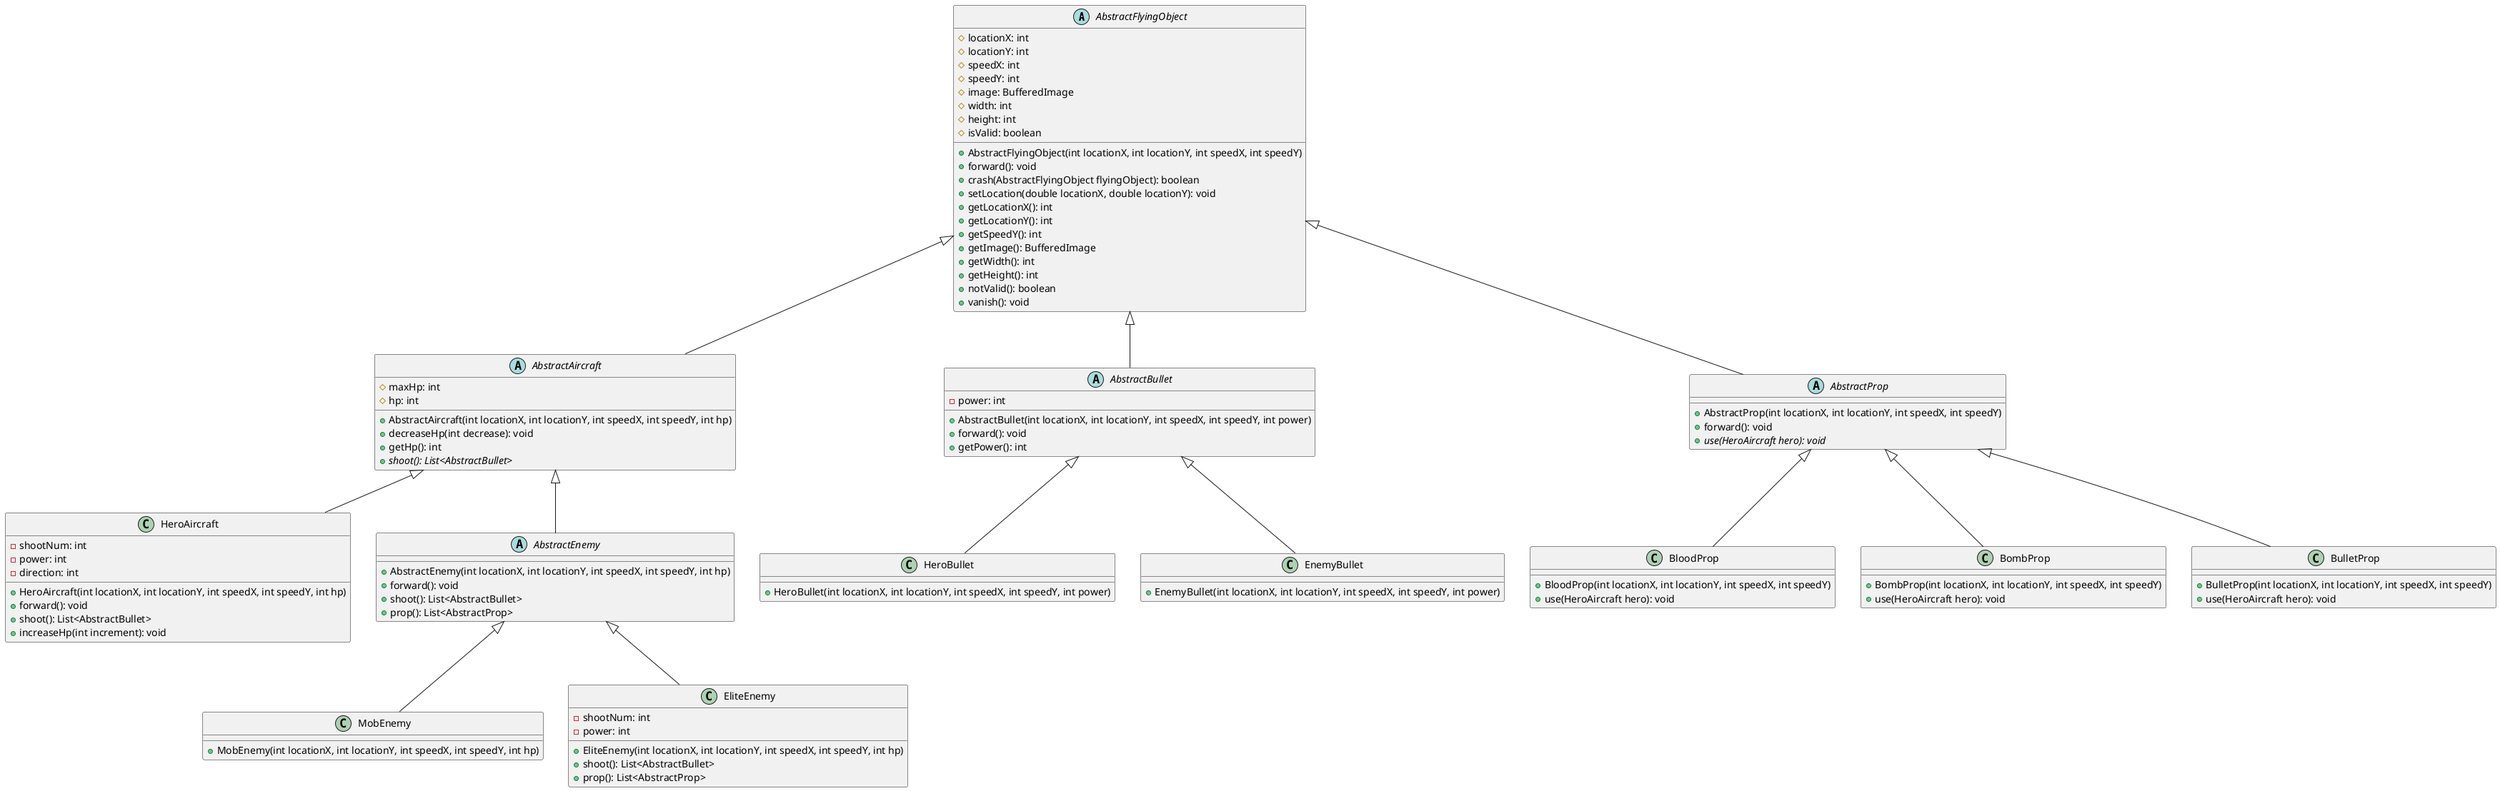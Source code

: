 @startuml
'https: //plantuml.com/class-diagram

'class ImageManager
'{
'    - {static} CLASSNAME_IMAGE_MAP: Map<String, BufferedImage>
'    + {static} BACKGROUND_IMAGE: BufferedImage
'    + {static} HERO_IMAGE: BufferedImage
'    + {static} HERO_BULLET_IMAGE: BufferedImage
'    + {static} ENEMY_BULLET_IMAGE: BufferedImage
'    + {static} MOB_ENEMY_IMAGE: BufferedImage
'    + {static} get(String className): BufferedImage
'    + {static} get(Object obj): BufferedImage
'}

abstract class AbstractFlyingObject
{
    # locationX: int
    # locationY: int
    # speedX: int
    # speedY: int
    # image: BufferedImage
    # width: int
    # height: int
    # isValid: boolean

    + AbstractFlyingObject(int locationX, int locationY, int speedX, int speedY)
    + forward(): void
    + crash(AbstractFlyingObject flyingObject): boolean
    + setLocation(double locationX, double locationY): void
    + getLocationX(): int
    + getLocationY(): int
    + getSpeedY(): int
    + getImage(): BufferedImage
    + getWidth(): int
    + getHeight(): int
    + notValid(): boolean
    + vanish(): void
}

abstract class AbstractAircraft extends AbstractFlyingObject
{
	# maxHp: int
    # hp: int
    + AbstractAircraft(int locationX, int locationY, int speedX, int speedY, int hp)
    + decreaseHp(int decrease): void
    + getHp(): int
    + {abstract} shoot(): List<AbstractBullet>
}

class HeroAircraft extends AbstractAircraft {
    - shootNum: int
    - power: int
    - direction: int
    + HeroAircraft(int locationX, int locationY, int speedX, int speedY, int hp)
    + forward(): void
    + shoot(): List<AbstractBullet>
    + increaseHp(int increment): void
}

abstract class AbstractEnemy extends AbstractAircraft {
    + AbstractEnemy(int locationX, int locationY, int speedX, int speedY, int hp)
    + forward(): void
    + shoot(): List<AbstractBullet>
    + prop(): List<AbstractProp>
}

class MobEnemy extends AbstractEnemy {
    + MobEnemy(int locationX, int locationY, int speedX, int speedY, int hp)
}

class EliteEnemy extends AbstractEnemy {
    - shootNum: int
    - power: int
    + EliteEnemy(int locationX, int locationY, int speedX, int speedY, int hp)
    + shoot(): List<AbstractBullet>
    + prop(): List<AbstractProp>
}

abstract class AbstractBullet extends AbstractFlyingObject {
    - power: int
    + AbstractBullet(int locationX, int locationY, int speedX, int speedY, int power)
    + forward(): void
	+ getPower(): int
}

class HeroBullet extends AbstractBullet {
    + HeroBullet(int locationX, int locationY, int speedX, int speedY, int power)
}

class EnemyBullet extends AbstractBullet {
    + EnemyBullet(int locationX, int locationY, int speedX, int speedY, int power)
}

abstract class AbstractProp extends AbstractFlyingObject {
    + AbstractProp(int locationX, int locationY, int speedX, int speedY)
    + forward(): void
    + {abstract} use(HeroAircraft hero): void
}

class BloodProp extends AbstractProp {
    + BloodProp(int locationX, int locationY, int speedX, int speedY)
    + use(HeroAircraft hero): void
}

class BombProp extends AbstractProp {
    + BombProp(int locationX, int locationY, int speedX, int speedY)
    + use(HeroAircraft hero): void
}

class BulletProp extends AbstractProp {
    + BulletProp(int locationX, int locationY, int speedX, int speedY)
    + use(HeroAircraft hero): void
}

@enduml